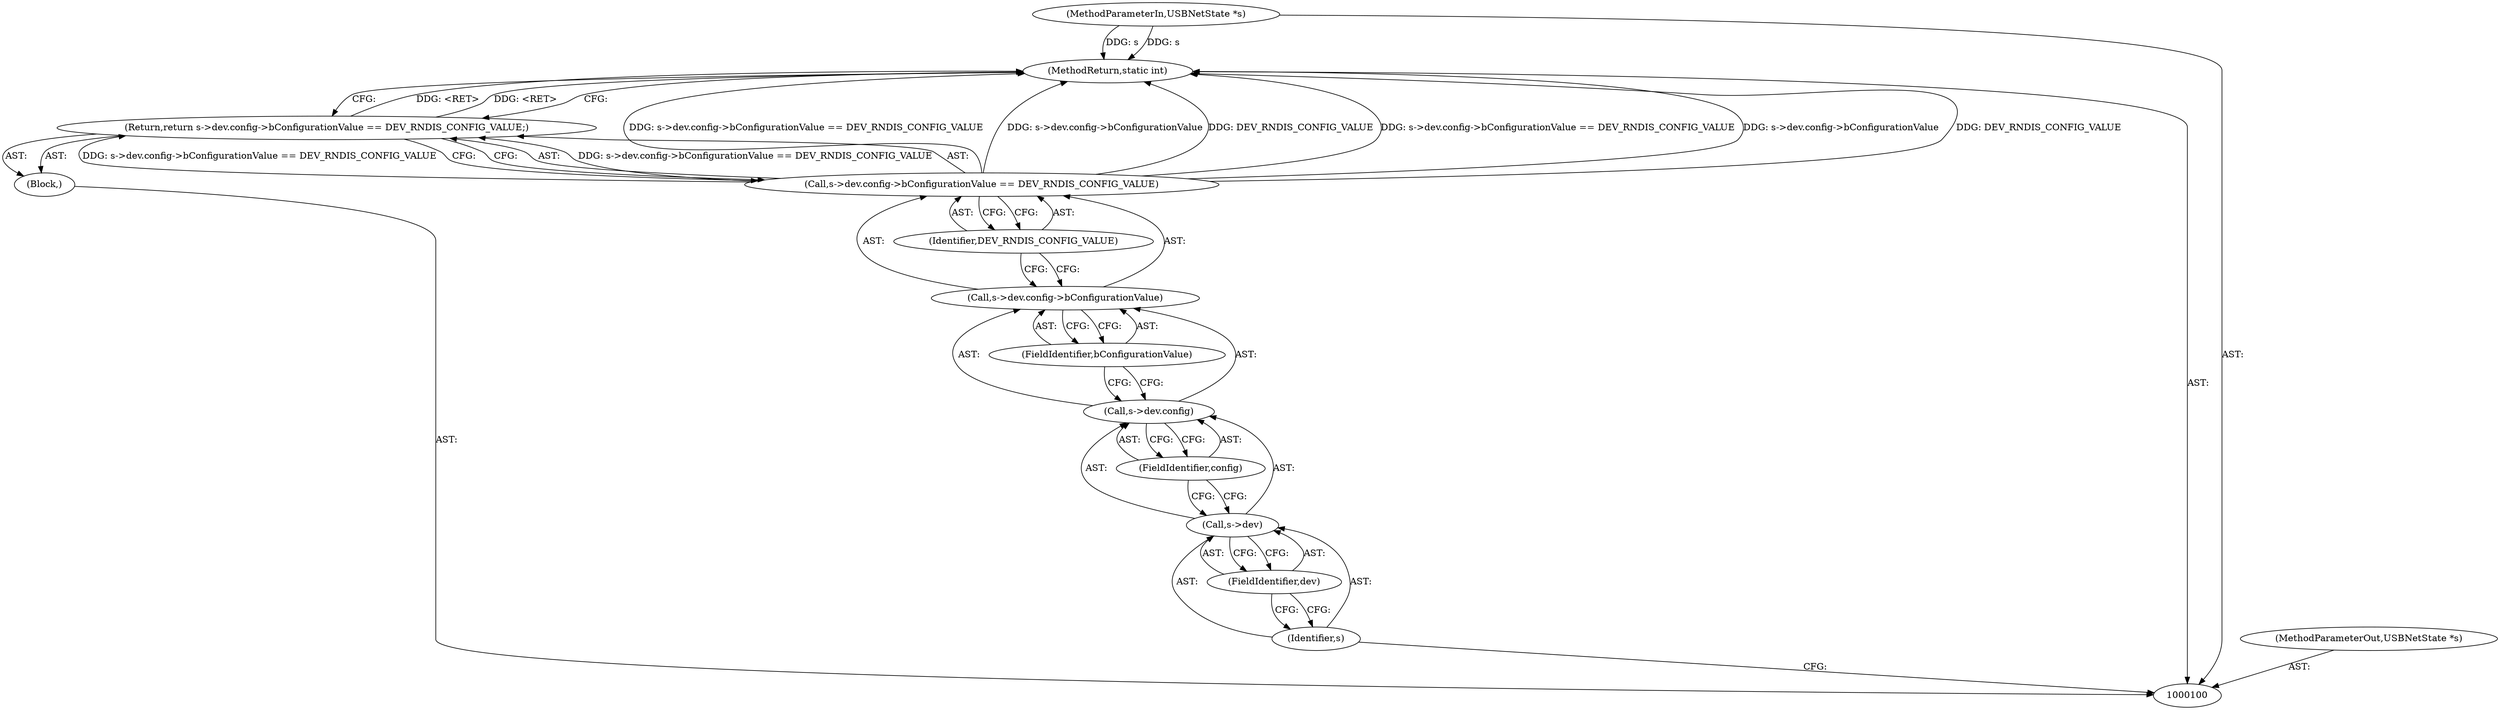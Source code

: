 digraph "1_qemu_80eecda8e5d09c442c24307f340840a5b70ea3b9" {
"1000113" [label="(MethodReturn,static int)"];
"1000101" [label="(MethodParameterIn,USBNetState *s)"];
"1000134" [label="(MethodParameterOut,USBNetState *s)"];
"1000102" [label="(Block,)"];
"1000104" [label="(Call,s->dev.config->bConfigurationValue == DEV_RNDIS_CONFIG_VALUE)"];
"1000105" [label="(Call,s->dev.config->bConfigurationValue)"];
"1000106" [label="(Call,s->dev.config)"];
"1000107" [label="(Call,s->dev)"];
"1000108" [label="(Identifier,s)"];
"1000109" [label="(FieldIdentifier,dev)"];
"1000110" [label="(FieldIdentifier,config)"];
"1000111" [label="(FieldIdentifier,bConfigurationValue)"];
"1000103" [label="(Return,return s->dev.config->bConfigurationValue == DEV_RNDIS_CONFIG_VALUE;)"];
"1000112" [label="(Identifier,DEV_RNDIS_CONFIG_VALUE)"];
"1000113" -> "1000100"  [label="AST: "];
"1000113" -> "1000103"  [label="CFG: "];
"1000103" -> "1000113"  [label="DDG: <RET>"];
"1000104" -> "1000113"  [label="DDG: s->dev.config->bConfigurationValue == DEV_RNDIS_CONFIG_VALUE"];
"1000104" -> "1000113"  [label="DDG: s->dev.config->bConfigurationValue"];
"1000104" -> "1000113"  [label="DDG: DEV_RNDIS_CONFIG_VALUE"];
"1000101" -> "1000113"  [label="DDG: s"];
"1000101" -> "1000100"  [label="AST: "];
"1000101" -> "1000113"  [label="DDG: s"];
"1000134" -> "1000100"  [label="AST: "];
"1000102" -> "1000100"  [label="AST: "];
"1000103" -> "1000102"  [label="AST: "];
"1000104" -> "1000103"  [label="AST: "];
"1000104" -> "1000112"  [label="CFG: "];
"1000105" -> "1000104"  [label="AST: "];
"1000112" -> "1000104"  [label="AST: "];
"1000103" -> "1000104"  [label="CFG: "];
"1000104" -> "1000113"  [label="DDG: s->dev.config->bConfigurationValue == DEV_RNDIS_CONFIG_VALUE"];
"1000104" -> "1000113"  [label="DDG: s->dev.config->bConfigurationValue"];
"1000104" -> "1000113"  [label="DDG: DEV_RNDIS_CONFIG_VALUE"];
"1000104" -> "1000103"  [label="DDG: s->dev.config->bConfigurationValue == DEV_RNDIS_CONFIG_VALUE"];
"1000105" -> "1000104"  [label="AST: "];
"1000105" -> "1000111"  [label="CFG: "];
"1000106" -> "1000105"  [label="AST: "];
"1000111" -> "1000105"  [label="AST: "];
"1000112" -> "1000105"  [label="CFG: "];
"1000106" -> "1000105"  [label="AST: "];
"1000106" -> "1000110"  [label="CFG: "];
"1000107" -> "1000106"  [label="AST: "];
"1000110" -> "1000106"  [label="AST: "];
"1000111" -> "1000106"  [label="CFG: "];
"1000107" -> "1000106"  [label="AST: "];
"1000107" -> "1000109"  [label="CFG: "];
"1000108" -> "1000107"  [label="AST: "];
"1000109" -> "1000107"  [label="AST: "];
"1000110" -> "1000107"  [label="CFG: "];
"1000108" -> "1000107"  [label="AST: "];
"1000108" -> "1000100"  [label="CFG: "];
"1000109" -> "1000108"  [label="CFG: "];
"1000109" -> "1000107"  [label="AST: "];
"1000109" -> "1000108"  [label="CFG: "];
"1000107" -> "1000109"  [label="CFG: "];
"1000110" -> "1000106"  [label="AST: "];
"1000110" -> "1000107"  [label="CFG: "];
"1000106" -> "1000110"  [label="CFG: "];
"1000111" -> "1000105"  [label="AST: "];
"1000111" -> "1000106"  [label="CFG: "];
"1000105" -> "1000111"  [label="CFG: "];
"1000103" -> "1000102"  [label="AST: "];
"1000103" -> "1000104"  [label="CFG: "];
"1000104" -> "1000103"  [label="AST: "];
"1000113" -> "1000103"  [label="CFG: "];
"1000103" -> "1000113"  [label="DDG: <RET>"];
"1000104" -> "1000103"  [label="DDG: s->dev.config->bConfigurationValue == DEV_RNDIS_CONFIG_VALUE"];
"1000112" -> "1000104"  [label="AST: "];
"1000112" -> "1000105"  [label="CFG: "];
"1000104" -> "1000112"  [label="CFG: "];
}
